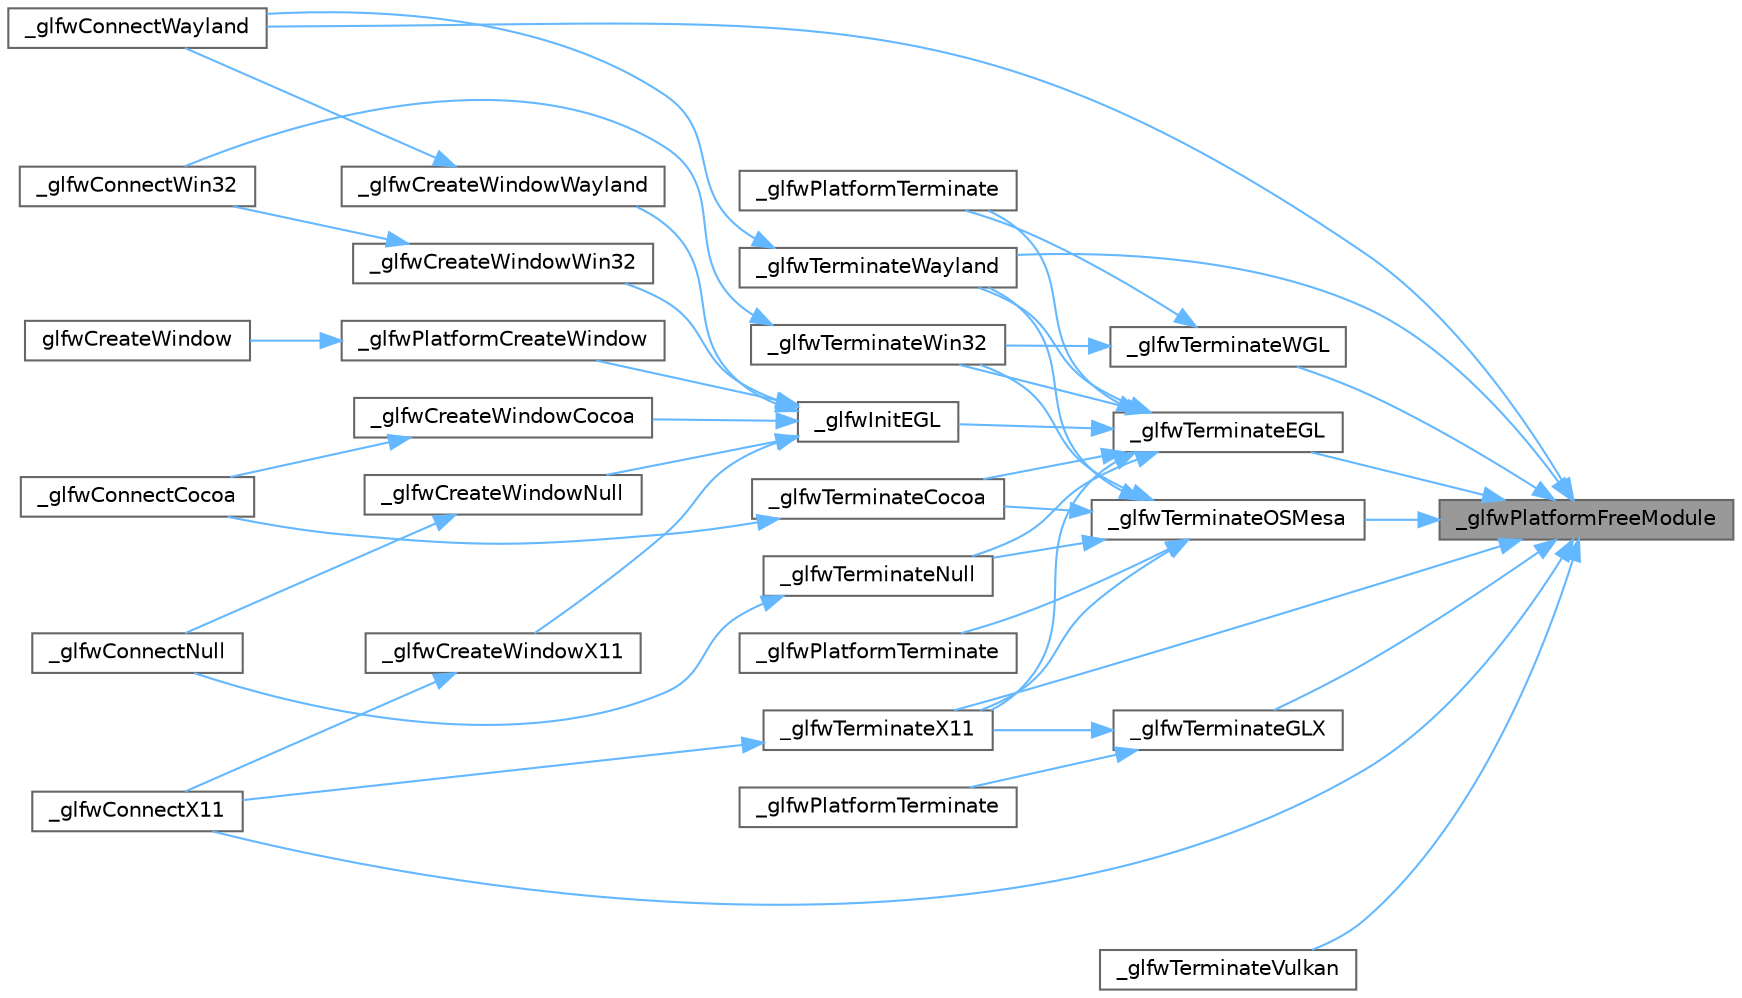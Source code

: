 digraph "_glfwPlatformFreeModule"
{
 // LATEX_PDF_SIZE
  bgcolor="transparent";
  edge [fontname=Helvetica,fontsize=10,labelfontname=Helvetica,labelfontsize=10];
  node [fontname=Helvetica,fontsize=10,shape=box,height=0.2,width=0.4];
  rankdir="RL";
  Node1 [id="Node000001",label="_glfwPlatformFreeModule",height=0.2,width=0.4,color="gray40", fillcolor="grey60", style="filled", fontcolor="black",tooltip=" "];
  Node1 -> Node2 [id="edge87_Node000001_Node000002",dir="back",color="steelblue1",style="solid",tooltip=" "];
  Node2 [id="Node000002",label="_glfwConnectWayland",height=0.2,width=0.4,color="grey40", fillcolor="white", style="filled",URL="$_classes_2lib_2external_2glfw_2src_2wl__init_8c.html#aa808bd5a1ba23557d20738142c2066e7",tooltip=" "];
  Node1 -> Node3 [id="edge88_Node000001_Node000003",dir="back",color="steelblue1",style="solid",tooltip=" "];
  Node3 [id="Node000003",label="_glfwConnectX11",height=0.2,width=0.4,color="grey40", fillcolor="white", style="filled",URL="$_classes_2lib_2external_2glfw_2src_2x11__init_8c.html#a3ef34494ec1a6b49e24c3139b0bbdb56",tooltip=" "];
  Node1 -> Node4 [id="edge89_Node000001_Node000004",dir="back",color="steelblue1",style="solid",tooltip=" "];
  Node4 [id="Node000004",label="_glfwTerminateEGL",height=0.2,width=0.4,color="grey40", fillcolor="white", style="filled",URL="$_classes_2lib_2external_2glfw_2src_2egl__context_8c.html#ab095be9ec2b3a40942da090ee7ab2960",tooltip=" "];
  Node4 -> Node5 [id="edge90_Node000004_Node000005",dir="back",color="steelblue1",style="solid",tooltip=" "];
  Node5 [id="Node000005",label="_glfwInitEGL",height=0.2,width=0.4,color="grey40", fillcolor="white", style="filled",URL="$_classes_2lib_2external_2glfw_2src_2egl__context_8c.html#ad83def5c7af30c3bfcc9371712ba96ac",tooltip=" "];
  Node5 -> Node6 [id="edge91_Node000005_Node000006",dir="back",color="steelblue1",style="solid",tooltip=" "];
  Node6 [id="Node000006",label="_glfwCreateWindowCocoa",height=0.2,width=0.4,color="grey40", fillcolor="white", style="filled",URL="$lib_2external_2glfw_2src_2cocoa__window_8m.html#af71c40d88401e7350c476100f5fa8a18",tooltip=" "];
  Node6 -> Node7 [id="edge92_Node000006_Node000007",dir="back",color="steelblue1",style="solid",tooltip=" "];
  Node7 [id="Node000007",label="_glfwConnectCocoa",height=0.2,width=0.4,color="grey40", fillcolor="white", style="filled",URL="$_classes_2lib_2external_2glfw_2src_2cocoa__init_8m.html#ae2c18e6b1b4087349db05fc416f94d77",tooltip=" "];
  Node5 -> Node8 [id="edge93_Node000005_Node000008",dir="back",color="steelblue1",style="solid",tooltip=" "];
  Node8 [id="Node000008",label="_glfwCreateWindowNull",height=0.2,width=0.4,color="grey40", fillcolor="white", style="filled",URL="$lib_2external_2glfw_2src_2null__window_8c.html#a6880d39db512be322b198334a1fa9036",tooltip=" "];
  Node8 -> Node9 [id="edge94_Node000008_Node000009",dir="back",color="steelblue1",style="solid",tooltip=" "];
  Node9 [id="Node000009",label="_glfwConnectNull",height=0.2,width=0.4,color="grey40", fillcolor="white", style="filled",URL="$_classes_2lib_2external_2glfw_2src_2null__init_8c.html#ab1d5e6831b39be2c5c38a03e6c2d0b86",tooltip=" "];
  Node5 -> Node10 [id="edge95_Node000005_Node000010",dir="back",color="steelblue1",style="solid",tooltip=" "];
  Node10 [id="Node000010",label="_glfwCreateWindowWayland",height=0.2,width=0.4,color="grey40", fillcolor="white", style="filled",URL="$lib_2external_2glfw_2src_2wl__window_8c.html#a927415ac08da464823db3cd2ee13a9ad",tooltip=" "];
  Node10 -> Node2 [id="edge96_Node000010_Node000002",dir="back",color="steelblue1",style="solid",tooltip=" "];
  Node5 -> Node11 [id="edge97_Node000005_Node000011",dir="back",color="steelblue1",style="solid",tooltip=" "];
  Node11 [id="Node000011",label="_glfwCreateWindowWin32",height=0.2,width=0.4,color="grey40", fillcolor="white", style="filled",URL="$lib_2external_2glfw_2src_2win32__window_8c.html#a011ff055f93aa3972386e813421035a2",tooltip=" "];
  Node11 -> Node12 [id="edge98_Node000011_Node000012",dir="back",color="steelblue1",style="solid",tooltip=" "];
  Node12 [id="Node000012",label="_glfwConnectWin32",height=0.2,width=0.4,color="grey40", fillcolor="white", style="filled",URL="$_classes_2lib_2external_2glfw_2src_2win32__init_8c.html#a3c83872580850a72c3cde2861fdc229f",tooltip=" "];
  Node5 -> Node13 [id="edge99_Node000005_Node000013",dir="back",color="steelblue1",style="solid",tooltip=" "];
  Node13 [id="Node000013",label="_glfwCreateWindowX11",height=0.2,width=0.4,color="grey40", fillcolor="white", style="filled",URL="$lib_2external_2glfw_2src_2x11__window_8c.html#a69393b1547bf91be42b894dcc6aec3ba",tooltip=" "];
  Node13 -> Node3 [id="edge100_Node000013_Node000003",dir="back",color="steelblue1",style="solid",tooltip=" "];
  Node5 -> Node14 [id="edge101_Node000005_Node000014",dir="back",color="steelblue1",style="solid",tooltip=" "];
  Node14 [id="Node000014",label="_glfwPlatformCreateWindow",height=0.2,width=0.4,color="grey40", fillcolor="white", style="filled",URL="$_classes_2lib_2raylib_2src_2external_2glfw_2src_2cocoa__window_8m.html#ad7f9fd053009c1add7335c8ef4f94d4f",tooltip=" "];
  Node14 -> Node15 [id="edge102_Node000014_Node000015",dir="back",color="steelblue1",style="solid",tooltip=" "];
  Node15 [id="Node000015",label="glfwCreateWindow",height=0.2,width=0.4,color="grey40", fillcolor="white", style="filled",URL="$group__window.html#gaaccd00fafe81e2db94e8cdf55721e055",tooltip="Creates a window and its associated context."];
  Node4 -> Node16 [id="edge103_Node000004_Node000016",dir="back",color="steelblue1",style="solid",tooltip=" "];
  Node16 [id="Node000016",label="_glfwPlatformTerminate",height=0.2,width=0.4,color="grey40", fillcolor="white", style="filled",URL="$_classes_2lib_2raylib_2src_2external_2glfw_2src_2win32__init_8c.html#a7a957eb71af07a553a88382f860a5fdc",tooltip=" "];
  Node4 -> Node17 [id="edge104_Node000004_Node000017",dir="back",color="steelblue1",style="solid",tooltip=" "];
  Node17 [id="Node000017",label="_glfwTerminateCocoa",height=0.2,width=0.4,color="grey40", fillcolor="white", style="filled",URL="$_classes_2lib_2external_2glfw_2src_2cocoa__init_8m.html#af027b11571e08c16239b3a851fd84677",tooltip=" "];
  Node17 -> Node7 [id="edge105_Node000017_Node000007",dir="back",color="steelblue1",style="solid",tooltip=" "];
  Node4 -> Node18 [id="edge106_Node000004_Node000018",dir="back",color="steelblue1",style="solid",tooltip=" "];
  Node18 [id="Node000018",label="_glfwTerminateNull",height=0.2,width=0.4,color="grey40", fillcolor="white", style="filled",URL="$_classes_2lib_2external_2glfw_2src_2null__init_8c.html#a0f64050eb495df839a04db7373be4e31",tooltip=" "];
  Node18 -> Node9 [id="edge107_Node000018_Node000009",dir="back",color="steelblue1",style="solid",tooltip=" "];
  Node4 -> Node19 [id="edge108_Node000004_Node000019",dir="back",color="steelblue1",style="solid",tooltip=" "];
  Node19 [id="Node000019",label="_glfwTerminateWayland",height=0.2,width=0.4,color="grey40", fillcolor="white", style="filled",URL="$_classes_2lib_2external_2glfw_2src_2wl__init_8c.html#a21e32d7cde0c918c630329a1cde99f10",tooltip=" "];
  Node19 -> Node2 [id="edge109_Node000019_Node000002",dir="back",color="steelblue1",style="solid",tooltip=" "];
  Node4 -> Node20 [id="edge110_Node000004_Node000020",dir="back",color="steelblue1",style="solid",tooltip=" "];
  Node20 [id="Node000020",label="_glfwTerminateWin32",height=0.2,width=0.4,color="grey40", fillcolor="white", style="filled",URL="$_classes_2lib_2external_2glfw_2src_2win32__init_8c.html#ae5fd5e0d48189d6a1ea0e11418e9a236",tooltip=" "];
  Node20 -> Node12 [id="edge111_Node000020_Node000012",dir="back",color="steelblue1",style="solid",tooltip=" "];
  Node4 -> Node21 [id="edge112_Node000004_Node000021",dir="back",color="steelblue1",style="solid",tooltip=" "];
  Node21 [id="Node000021",label="_glfwTerminateX11",height=0.2,width=0.4,color="grey40", fillcolor="white", style="filled",URL="$_classes_2lib_2external_2glfw_2src_2x11__init_8c.html#a1609e3af2c42255d87f2121bdc734901",tooltip=" "];
  Node21 -> Node3 [id="edge113_Node000021_Node000003",dir="back",color="steelblue1",style="solid",tooltip=" "];
  Node1 -> Node22 [id="edge114_Node000001_Node000022",dir="back",color="steelblue1",style="solid",tooltip=" "];
  Node22 [id="Node000022",label="_glfwTerminateGLX",height=0.2,width=0.4,color="grey40", fillcolor="white", style="filled",URL="$_classes_2lib_2external_2glfw_2src_2glx__context_8c.html#a1c28ebef40fad0f6876ffe81f3f719bd",tooltip=" "];
  Node22 -> Node23 [id="edge115_Node000022_Node000023",dir="back",color="steelblue1",style="solid",tooltip=" "];
  Node23 [id="Node000023",label="_glfwPlatformTerminate",height=0.2,width=0.4,color="grey40", fillcolor="white", style="filled",URL="$_classes_2lib_2raylib_2src_2external_2glfw_2src_2x11__init_8c.html#a7a957eb71af07a553a88382f860a5fdc",tooltip=" "];
  Node22 -> Node21 [id="edge116_Node000022_Node000021",dir="back",color="steelblue1",style="solid",tooltip=" "];
  Node1 -> Node24 [id="edge117_Node000001_Node000024",dir="back",color="steelblue1",style="solid",tooltip=" "];
  Node24 [id="Node000024",label="_glfwTerminateOSMesa",height=0.2,width=0.4,color="grey40", fillcolor="white", style="filled",URL="$_old_2_classes_2lib_2raylib_2src_2external_2glfw_2src_2osmesa__context_8c.html#a6619171db5a26424469be37a7f36847a",tooltip=" "];
  Node24 -> Node25 [id="edge118_Node000024_Node000025",dir="back",color="steelblue1",style="solid",tooltip=" "];
  Node25 [id="Node000025",label="_glfwPlatformTerminate",height=0.2,width=0.4,color="grey40", fillcolor="white", style="filled",URL="$_classes_2lib_2raylib_2src_2external_2glfw_2src_2null__init_8c.html#a7a957eb71af07a553a88382f860a5fdc",tooltip=" "];
  Node24 -> Node17 [id="edge119_Node000024_Node000017",dir="back",color="steelblue1",style="solid",tooltip=" "];
  Node24 -> Node18 [id="edge120_Node000024_Node000018",dir="back",color="steelblue1",style="solid",tooltip=" "];
  Node24 -> Node19 [id="edge121_Node000024_Node000019",dir="back",color="steelblue1",style="solid",tooltip=" "];
  Node24 -> Node20 [id="edge122_Node000024_Node000020",dir="back",color="steelblue1",style="solid",tooltip=" "];
  Node24 -> Node21 [id="edge123_Node000024_Node000021",dir="back",color="steelblue1",style="solid",tooltip=" "];
  Node1 -> Node26 [id="edge124_Node000001_Node000026",dir="back",color="steelblue1",style="solid",tooltip=" "];
  Node26 [id="Node000026",label="_glfwTerminateVulkan",height=0.2,width=0.4,color="grey40", fillcolor="white", style="filled",URL="$_old_2_classes_2lib_2raylib_2src_2external_2glfw_2src_2vulkan_8c.html#a7e9f009f4edffd3f2c938045981f13f1",tooltip=" "];
  Node1 -> Node19 [id="edge125_Node000001_Node000019",dir="back",color="steelblue1",style="solid",tooltip=" "];
  Node1 -> Node27 [id="edge126_Node000001_Node000027",dir="back",color="steelblue1",style="solid",tooltip=" "];
  Node27 [id="Node000027",label="_glfwTerminateWGL",height=0.2,width=0.4,color="grey40", fillcolor="white", style="filled",URL="$_classes_2lib_2external_2glfw_2src_2wgl__context_8c.html#a441ed61fa295e53fca605f2e00c51e83",tooltip=" "];
  Node27 -> Node16 [id="edge127_Node000027_Node000016",dir="back",color="steelblue1",style="solid",tooltip=" "];
  Node27 -> Node20 [id="edge128_Node000027_Node000020",dir="back",color="steelblue1",style="solid",tooltip=" "];
  Node1 -> Node21 [id="edge129_Node000001_Node000021",dir="back",color="steelblue1",style="solid",tooltip=" "];
}
